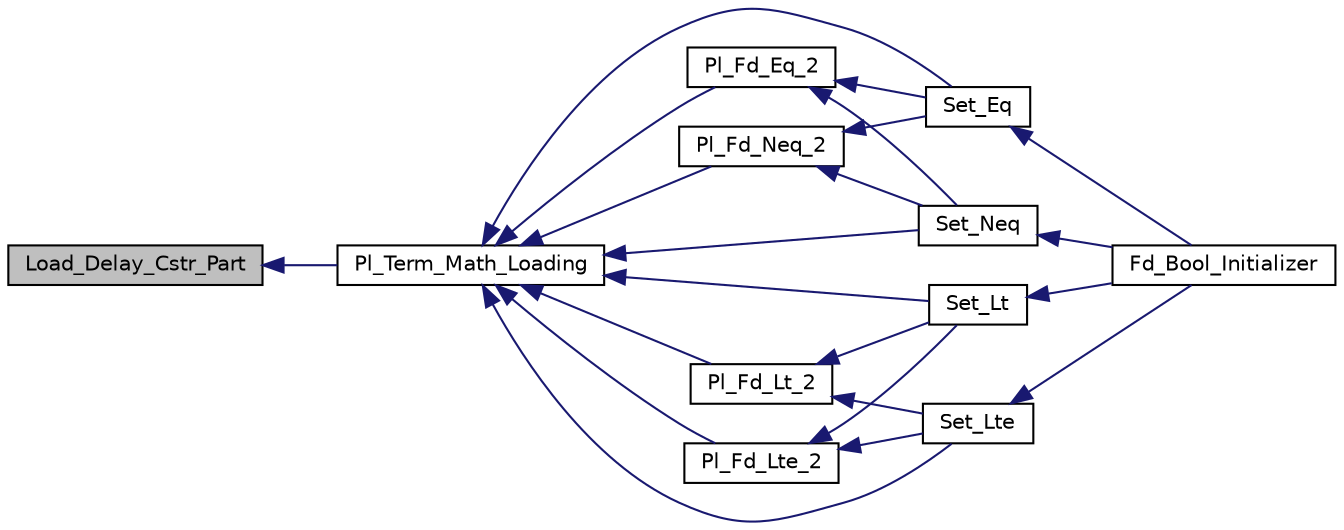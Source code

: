 digraph "Load_Delay_Cstr_Part"
{
  edge [fontname="Helvetica",fontsize="10",labelfontname="Helvetica",labelfontsize="10"];
  node [fontname="Helvetica",fontsize="10",shape=record];
  rankdir="LR";
  Node1 [label="Load_Delay_Cstr_Part",height=0.2,width=0.4,color="black", fillcolor="grey75", style="filled", fontcolor="black"];
  Node1 -> Node2 [dir="back",color="midnightblue",fontsize="10",style="solid",fontname="Helvetica"];
  Node2 [label="Pl_Term_Math_Loading",height=0.2,width=0.4,color="black", fillcolor="white", style="filled",URL="$math__supp_8h.html#a8b9d929fd37cd7be8d273dc650077b0c"];
  Node2 -> Node3 [dir="back",color="midnightblue",fontsize="10",style="solid",fontname="Helvetica"];
  Node3 [label="Set_Eq",height=0.2,width=0.4,color="black", fillcolor="white", style="filled",URL="$fd__bool__c_8c.html#a3bcf220164d47e110f64a089daebf2a7"];
  Node3 -> Node4 [dir="back",color="midnightblue",fontsize="10",style="solid",fontname="Helvetica"];
  Node4 [label="Fd_Bool_Initializer",height=0.2,width=0.4,color="black", fillcolor="white", style="filled",URL="$fd__bool__c_8c.html#a1a75f6073da95705cad602b580443664"];
  Node2 -> Node5 [dir="back",color="midnightblue",fontsize="10",style="solid",fontname="Helvetica"];
  Node5 [label="Set_Neq",height=0.2,width=0.4,color="black", fillcolor="white", style="filled",URL="$fd__bool__c_8c.html#ad9a88621a0a7d01eb8db4da34faf894f"];
  Node5 -> Node4 [dir="back",color="midnightblue",fontsize="10",style="solid",fontname="Helvetica"];
  Node2 -> Node6 [dir="back",color="midnightblue",fontsize="10",style="solid",fontname="Helvetica"];
  Node6 [label="Set_Lt",height=0.2,width=0.4,color="black", fillcolor="white", style="filled",URL="$fd__bool__c_8c.html#ac5b16f713138c6b09fd4b3857d52a881"];
  Node6 -> Node4 [dir="back",color="midnightblue",fontsize="10",style="solid",fontname="Helvetica"];
  Node2 -> Node7 [dir="back",color="midnightblue",fontsize="10",style="solid",fontname="Helvetica"];
  Node7 [label="Set_Lte",height=0.2,width=0.4,color="black", fillcolor="white", style="filled",URL="$fd__bool__c_8c.html#a22127daaa654486d40b5c097e040ab87"];
  Node7 -> Node4 [dir="back",color="midnightblue",fontsize="10",style="solid",fontname="Helvetica"];
  Node2 -> Node8 [dir="back",color="midnightblue",fontsize="10",style="solid",fontname="Helvetica"];
  Node8 [label="Pl_Fd_Eq_2",height=0.2,width=0.4,color="black", fillcolor="white", style="filled",URL="$fd__math__c_8c.html#a9e1a8c3a27ce4468f0ed5374a6ec3be8"];
  Node8 -> Node3 [dir="back",color="midnightblue",fontsize="10",style="solid",fontname="Helvetica"];
  Node8 -> Node5 [dir="back",color="midnightblue",fontsize="10",style="solid",fontname="Helvetica"];
  Node2 -> Node9 [dir="back",color="midnightblue",fontsize="10",style="solid",fontname="Helvetica"];
  Node9 [label="Pl_Fd_Neq_2",height=0.2,width=0.4,color="black", fillcolor="white", style="filled",URL="$fd__math__c_8c.html#ae96f8c98794a44b1577707920fda688d"];
  Node9 -> Node3 [dir="back",color="midnightblue",fontsize="10",style="solid",fontname="Helvetica"];
  Node9 -> Node5 [dir="back",color="midnightblue",fontsize="10",style="solid",fontname="Helvetica"];
  Node2 -> Node10 [dir="back",color="midnightblue",fontsize="10",style="solid",fontname="Helvetica"];
  Node10 [label="Pl_Fd_Lt_2",height=0.2,width=0.4,color="black", fillcolor="white", style="filled",URL="$fd__math__c_8c.html#ae004cace9b53b08de59be0a195274e23"];
  Node10 -> Node6 [dir="back",color="midnightblue",fontsize="10",style="solid",fontname="Helvetica"];
  Node10 -> Node7 [dir="back",color="midnightblue",fontsize="10",style="solid",fontname="Helvetica"];
  Node2 -> Node11 [dir="back",color="midnightblue",fontsize="10",style="solid",fontname="Helvetica"];
  Node11 [label="Pl_Fd_Lte_2",height=0.2,width=0.4,color="black", fillcolor="white", style="filled",URL="$fd__math__c_8c.html#a4533c1990d3146b76bed10bbaa4d67d7"];
  Node11 -> Node6 [dir="back",color="midnightblue",fontsize="10",style="solid",fontname="Helvetica"];
  Node11 -> Node7 [dir="back",color="midnightblue",fontsize="10",style="solid",fontname="Helvetica"];
}

